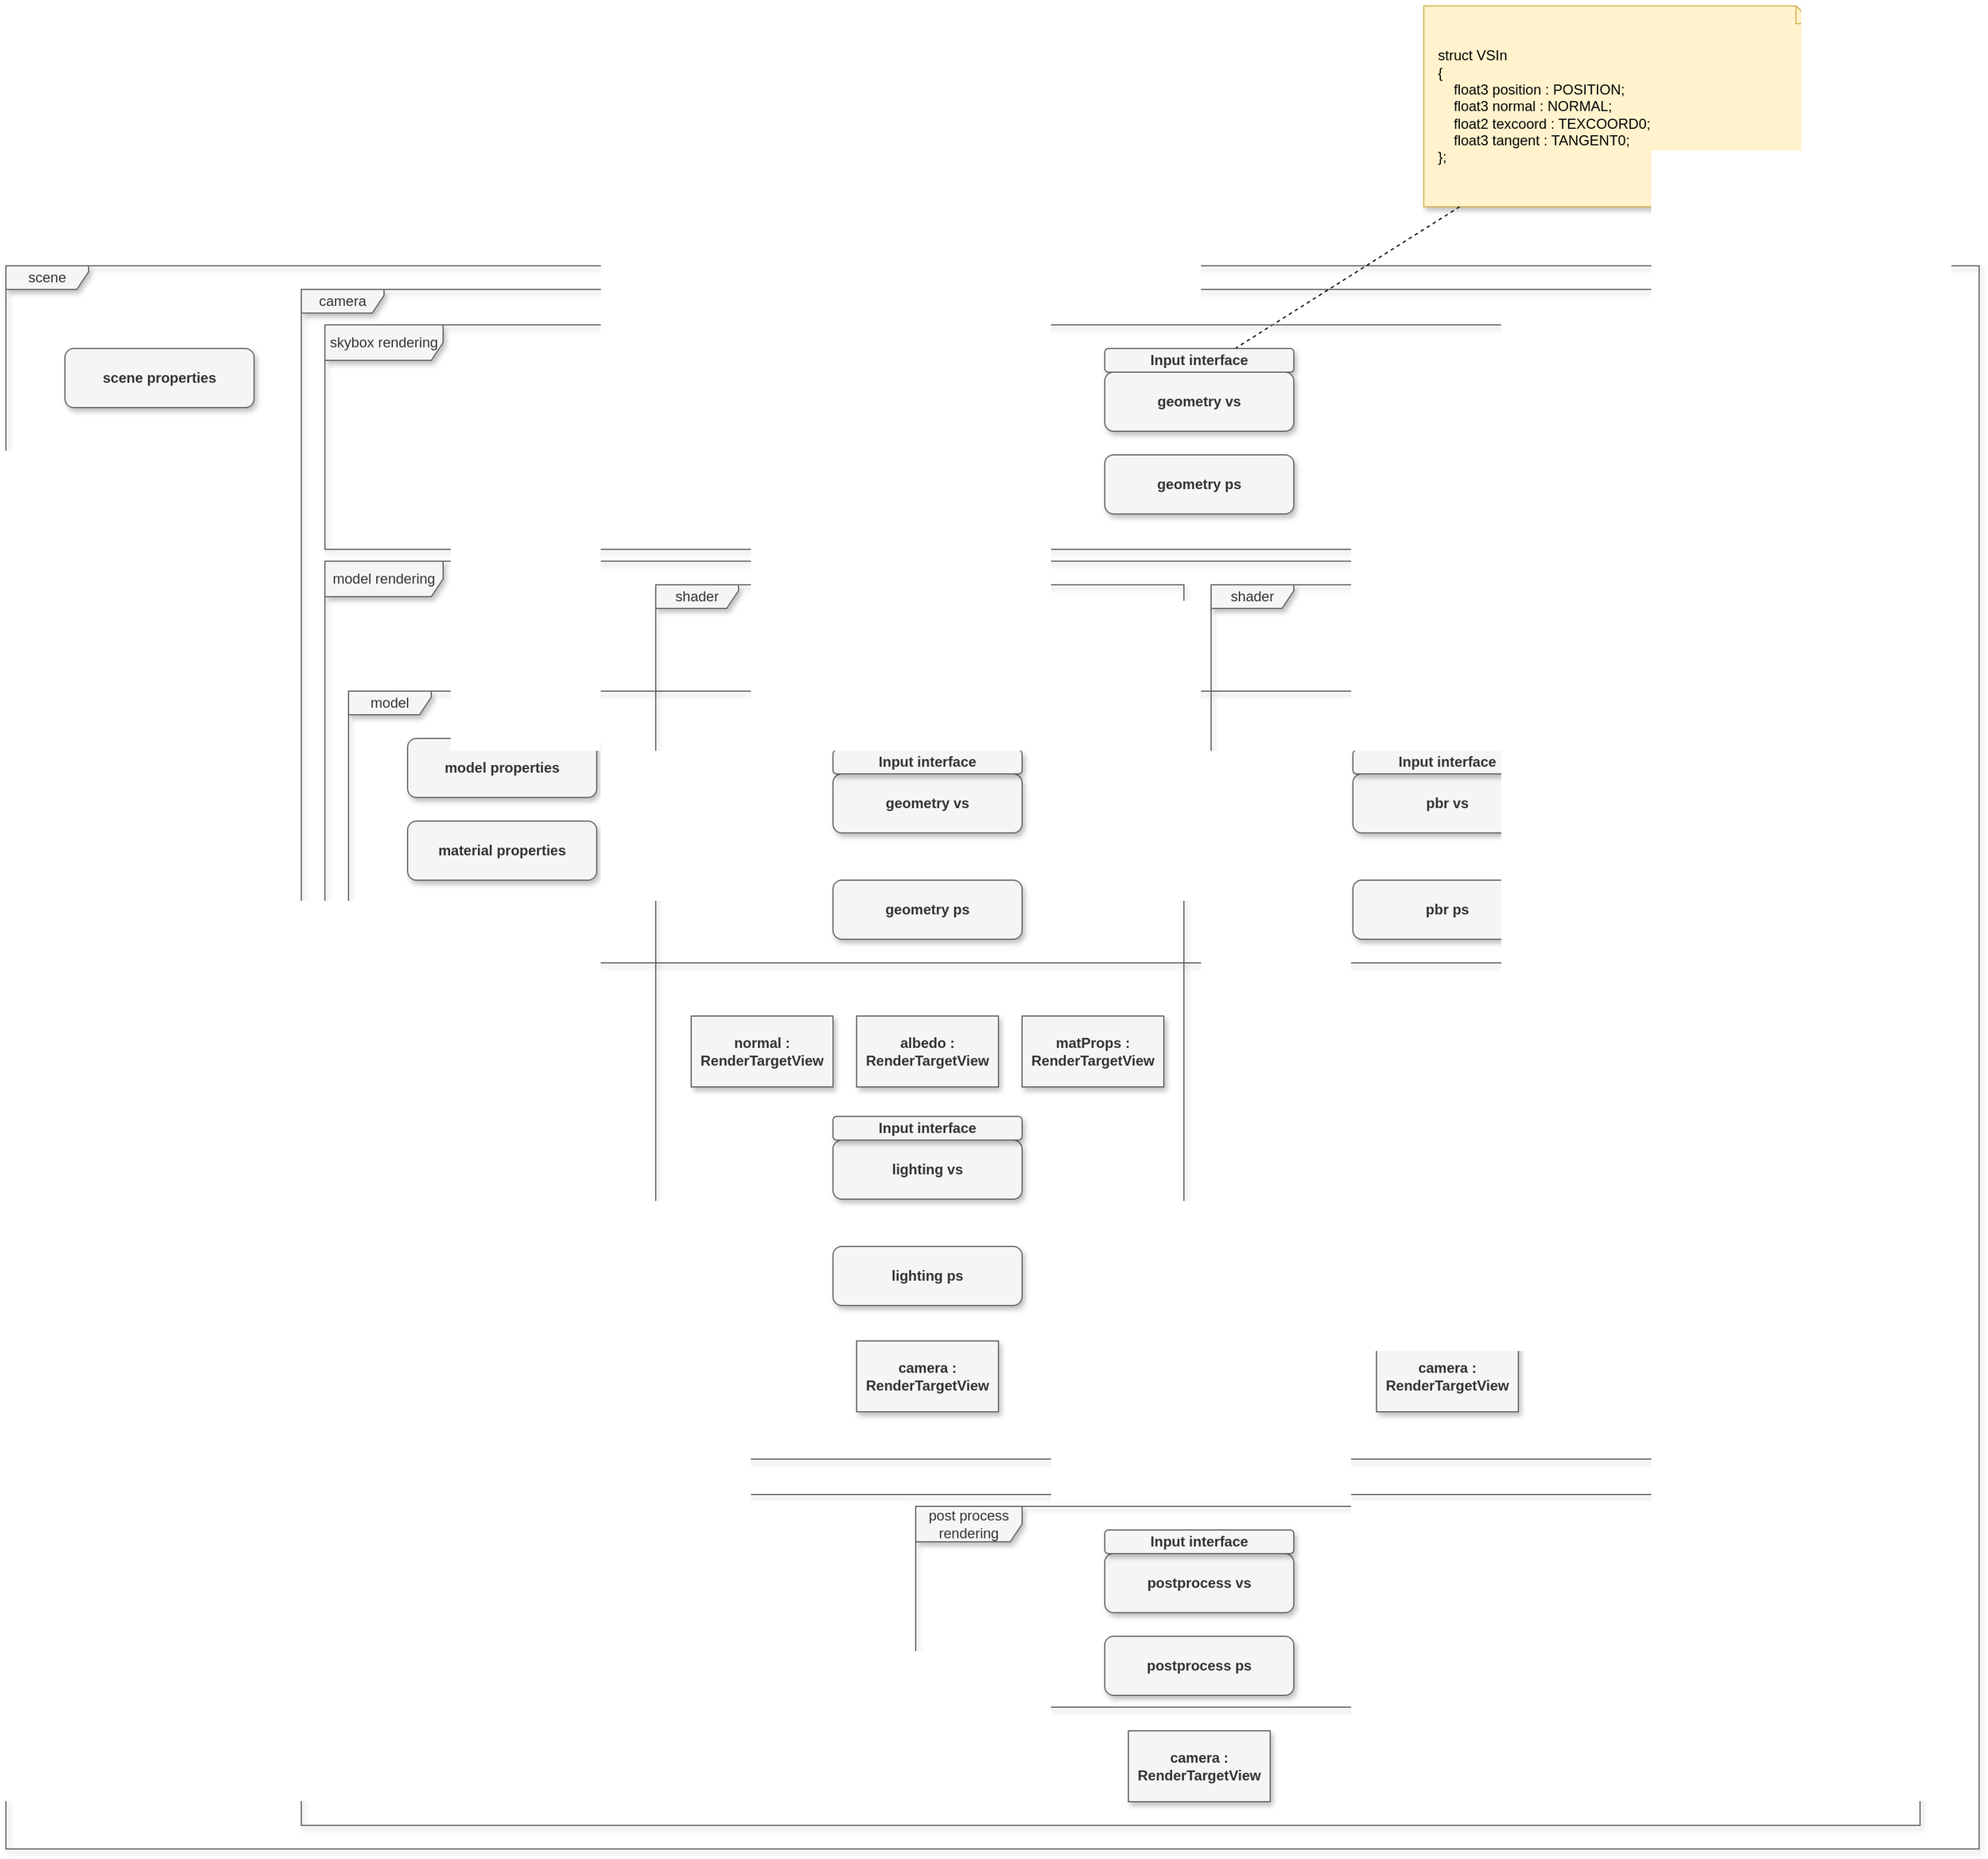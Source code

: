 <mxfile version="19.0.3" type="device" pages="4"><diagram id="YXgC-vT5CmJUhVq_S3-j" name="ページ1"><mxGraphModel dx="1769" dy="1906" grid="1" gridSize="10" guides="1" tooltips="1" connect="1" arrows="1" fold="1" page="1" pageScale="1" pageWidth="827" pageHeight="1169" math="0" shadow="0"><root><mxCell id="0"/><mxCell id="1" parent="0"/><mxCell id="s1_-4kvUL-8-VDjC4zSh-5" value="model rendering" style="shape=umlFrame;whiteSpace=wrap;html=1;shadow=1;fillColor=#f5f5f5;fontColor=#333333;strokeColor=#666666;width=100;height=30;" parent="1" vertex="1"><mxGeometry x="-380" y="170" width="1300" height="790" as="geometry"/></mxCell><mxCell id="RDP-sjqOX5ilSo5YV9NG-27" value="model" style="shape=umlFrame;whiteSpace=wrap;html=1;shadow=1;fillColor=#f5f5f5;fontColor=#333333;strokeColor=#666666;width=70;height=20;" parent="1" vertex="1"><mxGeometry x="-360" y="280" width="1240" height="230" as="geometry"/></mxCell><mxCell id="s1_-4kvUL-8-VDjC4zSh-1" value="shader" style="shape=umlFrame;whiteSpace=wrap;html=1;shadow=1;fillColor=#f5f5f5;fontColor=#333333;strokeColor=#666666;width=70;height=20;" parent="1" vertex="1"><mxGeometry x="-100" y="190" width="447" height="740" as="geometry"/></mxCell><mxCell id="s1_-4kvUL-8-VDjC4zSh-4" value="scene" style="shape=umlFrame;whiteSpace=wrap;html=1;shadow=1;fillColor=#f5f5f5;fontColor=#333333;strokeColor=#666666;width=70;height=20;" parent="1" vertex="1"><mxGeometry x="-650" y="-80" width="1670" height="1340" as="geometry"/></mxCell><mxCell id="s1_-4kvUL-8-VDjC4zSh-3" value="camera" style="shape=umlFrame;whiteSpace=wrap;html=1;shadow=1;fillColor=#f5f5f5;fontColor=#333333;strokeColor=#666666;width=70;height=20;" parent="1" vertex="1"><mxGeometry x="-400" y="-60" width="1370" height="1300" as="geometry"/></mxCell><mxCell id="s1_-4kvUL-8-VDjC4zSh-6" value="post process rendering" style="shape=umlFrame;whiteSpace=wrap;html=1;shadow=1;fillColor=#f5f5f5;fontColor=#333333;strokeColor=#666666;width=90;height=30;" parent="1" vertex="1"><mxGeometry x="120" y="970" width="500" height="170" as="geometry"/></mxCell><mxCell id="s1_-4kvUL-8-VDjC4zSh-2" value="shader" style="shape=umlFrame;whiteSpace=wrap;html=1;shadow=1;fillColor=#f5f5f5;fontColor=#333333;strokeColor=#666666;width=70;height=20;" parent="1" vertex="1"><mxGeometry x="370" y="190" width="447" height="740" as="geometry"/></mxCell><mxCell id="RDP-sjqOX5ilSo5YV9NG-2" value="&lt;div&gt;struct VSIn&lt;/div&gt;&lt;div&gt;{&lt;/div&gt;&lt;div&gt;&amp;nbsp; &amp;nbsp; float3 position : POSITION;&lt;/div&gt;&lt;div&gt;&amp;nbsp; &amp;nbsp; float3 normal : NORMAL;&lt;/div&gt;&lt;div&gt;&amp;nbsp; &amp;nbsp; float2 texcoord : TEXCOORD0;&lt;/div&gt;&lt;div&gt;&amp;nbsp; &amp;nbsp; float3 tangent : TANGENT0;&lt;/div&gt;&lt;div&gt;};&lt;/div&gt;" style="shape=note;size=15;align=left;spacingLeft=10;html=1;whiteSpace=wrap;shadow=1;fillColor=#fff2cc;strokeColor=#d6b656;" parent="1" vertex="1"><mxGeometry x="550" y="-300" width="330" height="170" as="geometry"/></mxCell><mxCell id="RDP-sjqOX5ilSo5YV9NG-3" value="" style="edgeStyle=none;endArrow=none;dashed=1;html=1;rounded=0;entryX=0.65;entryY=0.2;entryDx=0;entryDy=0;entryPerimeter=0;" parent="1" source="RDP-sjqOX5ilSo5YV9NG-2" target="s1_-4kvUL-8-VDjC4zSh-12" edge="1"><mxGeometry x="1" relative="1" as="geometry"><mxPoint x="1130" y="295" as="targetPoint"/></mxGeometry></mxCell><mxCell id="RDP-sjqOX5ilSo5YV9NG-6" value="geometry vs" style="shape=rect;html=1;rounded=1;whiteSpace=wrap;align=center;fillColor=#f5f5f5;fontColor=#333333;strokeColor=#666666;fontStyle=1;shadow=1;" parent="1" vertex="1"><mxGeometry x="50" y="350" width="160" height="50" as="geometry"/></mxCell><mxCell id="RDP-sjqOX5ilSo5YV9NG-7" value="geometry ps" style="shape=rect;html=1;rounded=1;whiteSpace=wrap;align=center;fillColor=#f5f5f5;fontColor=#333333;strokeColor=#666666;fontStyle=1;shadow=1;" parent="1" vertex="1"><mxGeometry x="50" y="440" width="160" height="50" as="geometry"/></mxCell><mxCell id="RDP-sjqOX5ilSo5YV9NG-9" value="normal : RenderTargetView" style="shape=rect;html=1;whiteSpace=wrap;align=center;shadow=1;fillColor=#f5f5f5;fontColor=#333333;strokeColor=#666666;fontStyle=1" parent="1" vertex="1"><mxGeometry x="-70" y="555" width="120" height="60" as="geometry"/></mxCell><mxCell id="RDP-sjqOX5ilSo5YV9NG-10" value="albedo : RenderTargetView" style="shape=rect;html=1;whiteSpace=wrap;align=center;shadow=1;fillColor=#f5f5f5;fontColor=#333333;strokeColor=#666666;fontStyle=1" parent="1" vertex="1"><mxGeometry x="70" y="555" width="120" height="60" as="geometry"/></mxCell><mxCell id="RDP-sjqOX5ilSo5YV9NG-11" value="matProps : RenderTargetView" style="shape=rect;html=1;whiteSpace=wrap;align=center;shadow=1;fillColor=#f5f5f5;fontColor=#333333;strokeColor=#666666;fontStyle=1" parent="1" vertex="1"><mxGeometry x="210" y="555" width="120" height="60" as="geometry"/></mxCell><mxCell id="RDP-sjqOX5ilSo5YV9NG-12" value="lighting vs" style="shape=rect;html=1;rounded=1;whiteSpace=wrap;align=center;fillColor=#f5f5f5;fontColor=#333333;strokeColor=#666666;fontStyle=1;shadow=1;" parent="1" vertex="1"><mxGeometry x="50" y="660" width="160" height="50" as="geometry"/></mxCell><mxCell id="RDP-sjqOX5ilSo5YV9NG-13" value="lighting ps" style="shape=rect;html=1;rounded=1;whiteSpace=wrap;align=center;fillColor=#f5f5f5;fontColor=#333333;strokeColor=#666666;fontStyle=1;shadow=1;" parent="1" vertex="1"><mxGeometry x="50" y="750" width="160" height="50" as="geometry"/></mxCell><mxCell id="RDP-sjqOX5ilSo5YV9NG-14" value="pbr vs" style="shape=rect;html=1;rounded=1;whiteSpace=wrap;align=center;fillColor=#f5f5f5;fontColor=#333333;strokeColor=#666666;fontStyle=1;shadow=1;" parent="1" vertex="1"><mxGeometry x="490" y="350" width="160" height="50" as="geometry"/></mxCell><mxCell id="RDP-sjqOX5ilSo5YV9NG-15" value="pbr ps" style="shape=rect;html=1;rounded=1;whiteSpace=wrap;align=center;fillColor=#f5f5f5;fontColor=#333333;strokeColor=#666666;fontStyle=1;shadow=1;" parent="1" vertex="1"><mxGeometry x="490" y="440" width="160" height="50" as="geometry"/></mxCell><mxCell id="RDP-sjqOX5ilSo5YV9NG-16" value="postprocess vs" style="shape=rect;html=1;rounded=1;whiteSpace=wrap;align=center;fillColor=#f5f5f5;fontColor=#333333;strokeColor=#666666;fontStyle=1;shadow=1;" parent="1" vertex="1"><mxGeometry x="280" y="1010" width="160" height="50" as="geometry"/></mxCell><mxCell id="RDP-sjqOX5ilSo5YV9NG-17" value="postprocess ps" style="shape=rect;html=1;rounded=1;whiteSpace=wrap;align=center;fillColor=#f5f5f5;fontColor=#333333;strokeColor=#666666;fontStyle=1;shadow=1;" parent="1" vertex="1"><mxGeometry x="280" y="1080" width="160" height="50" as="geometry"/></mxCell><mxCell id="RDP-sjqOX5ilSo5YV9NG-18" value="camera : RenderTargetView" style="shape=rect;html=1;whiteSpace=wrap;align=center;shadow=1;fillColor=#f5f5f5;fontColor=#333333;strokeColor=#666666;fontStyle=1" parent="1" vertex="1"><mxGeometry x="70" y="830" width="120" height="60" as="geometry"/></mxCell><mxCell id="RDP-sjqOX5ilSo5YV9NG-21" value="camera : RenderTargetView" style="shape=rect;html=1;whiteSpace=wrap;align=center;shadow=1;fillColor=#f5f5f5;fontColor=#333333;strokeColor=#666666;fontStyle=1" parent="1" vertex="1"><mxGeometry x="510" y="830" width="120" height="60" as="geometry"/></mxCell><mxCell id="RDP-sjqOX5ilSo5YV9NG-22" value="material properties" style="shape=rect;html=1;rounded=1;whiteSpace=wrap;align=center;fillColor=#f5f5f5;fontColor=#333333;strokeColor=#666666;fontStyle=1;shadow=1;" parent="1" vertex="1"><mxGeometry x="-310" y="390" width="160" height="50" as="geometry"/></mxCell><mxCell id="RDP-sjqOX5ilSo5YV9NG-25" value="scene properties" style="shape=rect;html=1;rounded=1;whiteSpace=wrap;align=center;fillColor=#f5f5f5;fontColor=#333333;strokeColor=#666666;fontStyle=1;shadow=1;" parent="1" vertex="1"><mxGeometry x="-600" y="-10" width="160" height="50" as="geometry"/></mxCell><mxCell id="RDP-sjqOX5ilSo5YV9NG-26" value="model properties" style="shape=rect;html=1;rounded=1;whiteSpace=wrap;align=center;fillColor=#f5f5f5;fontColor=#333333;strokeColor=#666666;fontStyle=1;shadow=1;" parent="1" vertex="1"><mxGeometry x="-310" y="320" width="160" height="50" as="geometry"/></mxCell><mxCell id="RDP-sjqOX5ilSo5YV9NG-28" value="camera : RenderTargetView" style="shape=rect;html=1;whiteSpace=wrap;align=center;shadow=1;fillColor=#f5f5f5;fontColor=#333333;strokeColor=#666666;fontStyle=1" parent="1" vertex="1"><mxGeometry x="300" y="1160" width="120" height="60" as="geometry"/></mxCell><mxCell id="s1_-4kvUL-8-VDjC4zSh-7" value="Input interface" style="shape=rect;html=1;rounded=1;whiteSpace=wrap;align=center;fillColor=#f5f5f5;fontColor=#333333;strokeColor=#666666;fontStyle=1;shadow=1;" parent="1" vertex="1"><mxGeometry x="50" y="330" width="160" height="20" as="geometry"/></mxCell><mxCell id="s1_-4kvUL-8-VDjC4zSh-8" value="Input interface" style="shape=rect;html=1;rounded=1;whiteSpace=wrap;align=center;fillColor=#f5f5f5;fontColor=#333333;strokeColor=#666666;fontStyle=1;shadow=1;" parent="1" vertex="1"><mxGeometry x="490" y="330" width="160" height="20" as="geometry"/></mxCell><mxCell id="s1_-4kvUL-8-VDjC4zSh-9" value="Input interface" style="shape=rect;html=1;rounded=1;whiteSpace=wrap;align=center;fillColor=#f5f5f5;fontColor=#333333;strokeColor=#666666;fontStyle=1;shadow=1;" parent="1" vertex="1"><mxGeometry x="50" y="640" width="160" height="20" as="geometry"/></mxCell><mxCell id="s1_-4kvUL-8-VDjC4zSh-10" value="Input interface" style="shape=rect;html=1;rounded=1;whiteSpace=wrap;align=center;fillColor=#f5f5f5;fontColor=#333333;strokeColor=#666666;fontStyle=1;shadow=1;" parent="1" vertex="1"><mxGeometry x="280" y="990" width="160" height="20" as="geometry"/></mxCell><mxCell id="s1_-4kvUL-8-VDjC4zSh-11" value="skybox rendering" style="shape=umlFrame;whiteSpace=wrap;html=1;shadow=1;fillColor=#f5f5f5;fontColor=#333333;strokeColor=#666666;width=100;height=30;" parent="1" vertex="1"><mxGeometry x="-380" y="-30" width="1300" height="190" as="geometry"/></mxCell><mxCell id="s1_-4kvUL-8-VDjC4zSh-12" value="Input interface" style="shape=rect;html=1;rounded=1;whiteSpace=wrap;align=center;fillColor=#f5f5f5;fontColor=#333333;strokeColor=#666666;fontStyle=1;shadow=1;" parent="1" vertex="1"><mxGeometry x="280" y="-10" width="160" height="20" as="geometry"/></mxCell><mxCell id="s1_-4kvUL-8-VDjC4zSh-13" value="geometry vs" style="shape=rect;html=1;rounded=1;whiteSpace=wrap;align=center;fillColor=#f5f5f5;fontColor=#333333;strokeColor=#666666;fontStyle=1;shadow=1;" parent="1" vertex="1"><mxGeometry x="280" y="10" width="160" height="50" as="geometry"/></mxCell><mxCell id="s1_-4kvUL-8-VDjC4zSh-14" value="geometry ps" style="shape=rect;html=1;rounded=1;whiteSpace=wrap;align=center;fillColor=#f5f5f5;fontColor=#333333;strokeColor=#666666;fontStyle=1;shadow=1;" parent="1" vertex="1"><mxGeometry x="280" y="80" width="160" height="50" as="geometry"/></mxCell></root></mxGraphModel></diagram><diagram id="eNa6T5AWLPvmEiPviDkh" name="ページ2"><mxGraphModel dx="1769" dy="737" grid="1" gridSize="10" guides="1" tooltips="1" connect="1" arrows="1" fold="1" page="1" pageScale="1" pageWidth="827" pageHeight="1169" math="0" shadow="0"><root><mxCell id="0"/><mxCell id="1" parent="0"/><mxCell id="f33VHewyYjSdojZ5BTiN-1" value="Material" style="html=1;fillColor=#f5f5f5;strokeColor=#666666;fontStyle=1;shadow=1;fontColor=#333333;" parent="1" vertex="1"><mxGeometry x="230" y="310" width="110" height="50" as="geometry"/></mxCell><mxCell id="f33VHewyYjSdojZ5BTiN-2" value="Material" style="html=1;fillColor=#f5f5f5;strokeColor=#666666;fontStyle=1;shadow=1;fontColor=#333333;" parent="1" vertex="1"><mxGeometry x="690" y="310" width="110" height="50" as="geometry"/></mxCell><mxCell id="f33VHewyYjSdojZ5BTiN-3" value="ShaderA" style="html=1;fillColor=#f5f5f5;strokeColor=#666666;fontStyle=1;shadow=1;fontColor=#333333;" parent="1" vertex="1"><mxGeometry x="330" y="380" width="110" height="50" as="geometry"/></mxCell><mxCell id="f33VHewyYjSdojZ5BTiN-4" value="ShaderB" style="html=1;fillColor=#f5f5f5;strokeColor=#666666;fontStyle=1;shadow=1;fontColor=#333333;" parent="1" vertex="1"><mxGeometry x="780" y="385" width="110" height="50" as="geometry"/></mxCell><mxCell id="f33VHewyYjSdojZ5BTiN-5" value="1" style="endArrow=open;html=1;endSize=12;startArrow=diamondThin;startSize=14;startFill=0;edgeStyle=elbowEdgeStyle;align=left;verticalAlign=bottom;rounded=0;" parent="1" source="f33VHewyYjSdojZ5BTiN-1" target="f33VHewyYjSdojZ5BTiN-3" edge="1"><mxGeometry x="-1" y="3" relative="1" as="geometry"><mxPoint x="330" y="380" as="sourcePoint"/><mxPoint x="490" y="380" as="targetPoint"/><Array as="points"><mxPoint x="290" y="370"/><mxPoint x="270" y="370"/></Array></mxGeometry></mxCell><mxCell id="f33VHewyYjSdojZ5BTiN-6" value="1" style="endArrow=open;html=1;endSize=12;startArrow=diamondThin;startSize=14;startFill=0;edgeStyle=elbowEdgeStyle;align=left;verticalAlign=bottom;rounded=0;" parent="1" source="f33VHewyYjSdojZ5BTiN-2" target="f33VHewyYjSdojZ5BTiN-4" edge="1"><mxGeometry x="-1" y="3" relative="1" as="geometry"><mxPoint x="550" y="385" as="sourcePoint"/><mxPoint x="710" y="405" as="targetPoint"/><Array as="points"><mxPoint x="750" y="365"/></Array></mxGeometry></mxCell><mxCell id="f33VHewyYjSdojZ5BTiN-7" value="MateriaTag1" style="html=1;fillColor=#f5f5f5;strokeColor=#666666;fontStyle=1;shadow=1;fontColor=#333333;" parent="1" vertex="1"><mxGeometry x="70" y="10" width="110" height="50" as="geometry"/></mxCell><mxCell id="f33VHewyYjSdojZ5BTiN-8" value="MateriaTag2" style="html=1;fillColor=#f5f5f5;strokeColor=#666666;fontStyle=1;shadow=1;fontColor=#333333;" parent="1" vertex="1"><mxGeometry x="270" y="10" width="110" height="50" as="geometry"/></mxCell><mxCell id="f33VHewyYjSdojZ5BTiN-9" value="MateriaTag3" style="html=1;fillColor=#f5f5f5;strokeColor=#666666;fontStyle=1;shadow=1;fontColor=#333333;" parent="1" vertex="1"><mxGeometry x="480" y="10" width="110" height="50" as="geometry"/></mxCell><mxCell id="f33VHewyYjSdojZ5BTiN-10" value="ShaderA" style="html=1;fillColor=#f5f5f5;strokeColor=#666666;fontStyle=1;shadow=1;fontColor=#333333;" parent="1" vertex="1"><mxGeometry x="-310" y="330" width="110" height="50" as="geometry"/></mxCell><mxCell id="f33VHewyYjSdojZ5BTiN-11" value="ShaderB" style="html=1;fillColor=#f5f5f5;strokeColor=#666666;fontStyle=1;shadow=1;fontColor=#333333;" parent="1" vertex="1"><mxGeometry x="-310" y="400" width="110" height="50" as="geometry"/></mxCell><mxCell id="f33VHewyYjSdojZ5BTiN-12" value="Active Shaders" style="text;html=1;align=center;verticalAlign=middle;resizable=0;points=[];autosize=1;strokeColor=none;fillColor=none;" parent="1" vertex="1"><mxGeometry x="-305" y="280" width="100" height="20" as="geometry"/></mxCell><mxCell id="f33VHewyYjSdojZ5BTiN-13" value="MeshRenderer" style="html=1;fillColor=#f5f5f5;strokeColor=#666666;fontStyle=1;shadow=1;fontColor=#333333;" parent="1" vertex="1"><mxGeometry x="230" y="195" width="110" height="50" as="geometry"/></mxCell><mxCell id="f33VHewyYjSdojZ5BTiN-14" value="MeshRenderer" style="html=1;fillColor=#f5f5f5;strokeColor=#666666;fontStyle=1;shadow=1;fontColor=#333333;" parent="1" vertex="1"><mxGeometry x="690" y="195" width="110" height="50" as="geometry"/></mxCell><mxCell id="f33VHewyYjSdojZ5BTiN-15" value="Material" style="html=1;fillColor=#f5f5f5;strokeColor=#666666;fontStyle=1;shadow=1;fontColor=#333333;" parent="1" vertex="1"><mxGeometry x="440" y="310" width="110" height="50" as="geometry"/></mxCell><mxCell id="f33VHewyYjSdojZ5BTiN-17" value="1" style="endArrow=open;html=1;endSize=12;startArrow=diamondThin;startSize=14;startFill=0;edgeStyle=elbowEdgeStyle;align=left;verticalAlign=bottom;rounded=0;" parent="1" source="f33VHewyYjSdojZ5BTiN-15" target="f33VHewyYjSdojZ5BTiN-3" edge="1"><mxGeometry x="-1" y="3" relative="1" as="geometry"><mxPoint x="560" y="380" as="sourcePoint"/><mxPoint x="540" y="405" as="targetPoint"/><Array as="points"><mxPoint x="500" y="370"/></Array></mxGeometry></mxCell><mxCell id="f33VHewyYjSdojZ5BTiN-18" value="MeshRenderer" style="html=1;fillColor=#f5f5f5;strokeColor=#666666;fontStyle=1;shadow=1;fontColor=#333333;" parent="1" vertex="1"><mxGeometry x="440" y="195" width="110" height="50" as="geometry"/></mxCell><mxCell id="f33VHewyYjSdojZ5BTiN-19" value="1" style="endArrow=open;html=1;endSize=12;startArrow=diamondThin;startSize=14;startFill=0;edgeStyle=elbowEdgeStyle;align=left;verticalAlign=bottom;rounded=0;" parent="1" source="f33VHewyYjSdojZ5BTiN-13" target="f33VHewyYjSdojZ5BTiN-1" edge="1"><mxGeometry x="-1" y="3" relative="1" as="geometry"><mxPoint x="300" y="370" as="sourcePoint"/><mxPoint x="340" y="415" as="targetPoint"/></mxGeometry></mxCell><mxCell id="f33VHewyYjSdojZ5BTiN-20" value="1" style="endArrow=open;html=1;endSize=12;startArrow=diamondThin;startSize=14;startFill=0;edgeStyle=elbowEdgeStyle;align=left;verticalAlign=bottom;rounded=0;" parent="1" source="f33VHewyYjSdojZ5BTiN-18" target="f33VHewyYjSdojZ5BTiN-15" edge="1"><mxGeometry x="-1" y="3" relative="1" as="geometry"><mxPoint x="270" y="250" as="sourcePoint"/><mxPoint x="270" y="320" as="targetPoint"/></mxGeometry></mxCell><mxCell id="f33VHewyYjSdojZ5BTiN-21" value="1" style="endArrow=open;html=1;endSize=12;startArrow=diamondThin;startSize=14;startFill=0;edgeStyle=elbowEdgeStyle;align=left;verticalAlign=bottom;rounded=0;" parent="1" source="f33VHewyYjSdojZ5BTiN-14" target="f33VHewyYjSdojZ5BTiN-2" edge="1"><mxGeometry x="-1" y="3" relative="1" as="geometry"><mxPoint x="505" y="250" as="sourcePoint"/><mxPoint x="505" y="320" as="targetPoint"/></mxGeometry></mxCell><mxCell id="f33VHewyYjSdojZ5BTiN-22" value="Material" style="html=1;fillColor=#f5f5f5;strokeColor=#666666;fontStyle=1;shadow=1;fontColor=#333333;" parent="1" vertex="1"><mxGeometry x="20" y="310" width="110" height="50" as="geometry"/></mxCell><mxCell id="f33VHewyYjSdojZ5BTiN-24" value="1" style="endArrow=open;html=1;endSize=12;startArrow=diamondThin;startSize=14;startFill=0;edgeStyle=elbowEdgeStyle;align=left;verticalAlign=bottom;rounded=0;" parent="1" source="f33VHewyYjSdojZ5BTiN-22" target="f33VHewyYjSdojZ5BTiN-3" edge="1"><mxGeometry x="-1" y="3" relative="1" as="geometry"><mxPoint x="120" y="380" as="sourcePoint"/><mxPoint x="120" y="405" as="targetPoint"/><Array as="points"><mxPoint x="80" y="370"/><mxPoint x="60" y="370"/></Array></mxGeometry></mxCell><mxCell id="f33VHewyYjSdojZ5BTiN-25" value="ImageRenderer" style="html=1;fillColor=#f5f5f5;strokeColor=#666666;fontStyle=1;shadow=1;fontColor=#333333;" parent="1" vertex="1"><mxGeometry x="20" y="195" width="110" height="50" as="geometry"/></mxCell><mxCell id="f33VHewyYjSdojZ5BTiN-26" value="1" style="endArrow=open;html=1;endSize=12;startArrow=diamondThin;startSize=14;startFill=0;edgeStyle=elbowEdgeStyle;align=left;verticalAlign=bottom;rounded=0;" parent="1" source="f33VHewyYjSdojZ5BTiN-25" target="f33VHewyYjSdojZ5BTiN-22" edge="1"><mxGeometry x="-1" y="3" relative="1" as="geometry"><mxPoint x="90" y="370" as="sourcePoint"/><mxPoint x="130" y="415" as="targetPoint"/></mxGeometry></mxCell></root></mxGraphModel></diagram><diagram id="PAdnaMgHmrjmV-zZWKQd" name="ページ3"><mxGraphModel dx="942" dy="737" grid="1" gridSize="10" guides="1" tooltips="1" connect="1" arrows="1" fold="1" page="1" pageScale="1" pageWidth="827" pageHeight="1169" math="0" shadow="0"><root><mxCell id="0"/><mxCell id="1" parent="0"/><mxCell id="fSWCymY4zTmtZZPEPuUE-1" value="Frame buffer" style="html=1;fillColor=#f5f5f5;strokeColor=#666666;fontStyle=1;shadow=1;fontColor=#333333;" parent="1" vertex="1"><mxGeometry x="410" y="840" width="110" height="50" as="geometry"/></mxCell><mxCell id="pGbomY2hmlQlcbQTVbRU-4" style="edgeStyle=orthogonalEdgeStyle;rounded=0;orthogonalLoop=1;jettySize=auto;html=1;endArrow=open;endFill=0;" parent="1" source="fSWCymY4zTmtZZPEPuUE-2" target="pGbomY2hmlQlcbQTVbRU-3" edge="1"><mxGeometry relative="1" as="geometry"/></mxCell><mxCell id="fSWCymY4zTmtZZPEPuUE-2" value="screen" style="html=1;fillColor=#f5f5f5;strokeColor=#666666;fontStyle=1;shadow=1;fontColor=#333333;" parent="1" vertex="1"><mxGeometry x="410" y="260" width="110" height="50" as="geometry"/></mxCell><mxCell id="pGbomY2hmlQlcbQTVbRU-2" style="edgeStyle=orthogonalEdgeStyle;rounded=0;orthogonalLoop=1;jettySize=auto;html=1;endArrow=open;endFill=0;" parent="1" source="fSWCymY4zTmtZZPEPuUE-3" target="fSWCymY4zTmtZZPEPuUE-2" edge="1"><mxGeometry relative="1" as="geometry"/></mxCell><mxCell id="fSWCymY4zTmtZZPEPuUE-3" value="Model shader" style="shape=rect;html=1;rounded=1;whiteSpace=wrap;align=center;" parent="1" vertex="1"><mxGeometry x="400" y="90" width="130" height="50" as="geometry"/></mxCell><mxCell id="pGbomY2hmlQlcbQTVbRU-5" style="edgeStyle=orthogonalEdgeStyle;rounded=0;orthogonalLoop=1;jettySize=auto;html=1;endArrow=open;endFill=0;startArrow=none;" parent="1" source="pGbomY2hmlQlcbQTVbRU-6" target="fSWCymY4zTmtZZPEPuUE-1" edge="1"><mxGeometry relative="1" as="geometry"/></mxCell><mxCell id="pGbomY2hmlQlcbQTVbRU-10" style="edgeStyle=orthogonalEdgeStyle;rounded=0;orthogonalLoop=1;jettySize=auto;html=1;endArrow=open;endFill=0;" parent="1" source="pGbomY2hmlQlcbQTVbRU-3" target="pGbomY2hmlQlcbQTVbRU-7" edge="1"><mxGeometry relative="1" as="geometry"/></mxCell><mxCell id="pGbomY2hmlQlcbQTVbRU-3" value="Post process A" style="shape=rect;html=1;rounded=1;whiteSpace=wrap;align=center;" parent="1" vertex="1"><mxGeometry x="400" y="340" width="130" height="50" as="geometry"/></mxCell><mxCell id="pGbomY2hmlQlcbQTVbRU-9" value="" style="edgeStyle=orthogonalEdgeStyle;rounded=0;orthogonalLoop=1;jettySize=auto;html=1;endArrow=open;endFill=0;" parent="1" source="pGbomY2hmlQlcbQTVbRU-7" target="pGbomY2hmlQlcbQTVbRU-11" edge="1"><mxGeometry relative="1" as="geometry"/></mxCell><mxCell id="pGbomY2hmlQlcbQTVbRU-7" value="screen_back" style="html=1;fillColor=#f5f5f5;strokeColor=#666666;fontStyle=1;shadow=1;fontColor=#333333;" parent="1" vertex="1"><mxGeometry x="410" y="420" width="110" height="50" as="geometry"/></mxCell><mxCell id="pGbomY2hmlQlcbQTVbRU-6" value="Post process B" style="shape=rect;html=1;rounded=1;whiteSpace=wrap;align=center;" parent="1" vertex="1"><mxGeometry x="400" y="655" width="130" height="50" as="geometry"/></mxCell><mxCell id="pGbomY2hmlQlcbQTVbRU-24" style="edgeStyle=orthogonalEdgeStyle;rounded=0;orthogonalLoop=1;jettySize=auto;html=1;endArrow=open;endFill=0;" parent="1" source="pGbomY2hmlQlcbQTVbRU-11" target="pGbomY2hmlQlcbQTVbRU-19" edge="1"><mxGeometry relative="1" as="geometry"/></mxCell><mxCell id="pGbomY2hmlQlcbQTVbRU-11" value="Swap screen buffer" style="shape=rect;html=1;rounded=1;whiteSpace=wrap;align=center;" parent="1" vertex="1"><mxGeometry x="320" y="500" width="290" height="30" as="geometry"/></mxCell><mxCell id="pGbomY2hmlQlcbQTVbRU-15" style="edgeStyle=orthogonalEdgeStyle;rounded=0;orthogonalLoop=1;jettySize=auto;html=1;endArrow=diamondThin;endFill=0;" parent="1" source="pGbomY2hmlQlcbQTVbRU-14" target="fSWCymY4zTmtZZPEPuUE-2" edge="1"><mxGeometry relative="1" as="geometry"/></mxCell><mxCell id="pGbomY2hmlQlcbQTVbRU-14" value="Off-screen buffer A" style="html=1;fillColor=#f5f5f5;strokeColor=#666666;fontStyle=1;shadow=1;fontColor=#333333;" parent="1" vertex="1"><mxGeometry x="220" y="260" width="110" height="50" as="geometry"/></mxCell><mxCell id="pGbomY2hmlQlcbQTVbRU-17" style="edgeStyle=orthogonalEdgeStyle;rounded=0;orthogonalLoop=1;jettySize=auto;html=1;endArrow=diamondThin;endFill=0;" parent="1" source="pGbomY2hmlQlcbQTVbRU-16" target="pGbomY2hmlQlcbQTVbRU-7" edge="1"><mxGeometry relative="1" as="geometry"/></mxCell><mxCell id="pGbomY2hmlQlcbQTVbRU-16" value="Off-screen buffer B" style="html=1;fillColor=#f5f5f5;strokeColor=#666666;fontStyle=1;shadow=1;fontColor=#333333;" parent="1" vertex="1"><mxGeometry x="220" y="420" width="110" height="50" as="geometry"/></mxCell><mxCell id="pGbomY2hmlQlcbQTVbRU-18" value="screen_back" style="html=1;fillColor=#f5f5f5;strokeColor=#666666;fontStyle=1;shadow=1;fontColor=#333333;" parent="1" vertex="1"><mxGeometry x="410" y="720" width="110" height="50" as="geometry"/></mxCell><mxCell id="pGbomY2hmlQlcbQTVbRU-19" value="screen" style="html=1;fillColor=#f5f5f5;strokeColor=#666666;fontStyle=1;shadow=1;fontColor=#333333;" parent="1" vertex="1"><mxGeometry x="410" y="590" width="110" height="50" as="geometry"/></mxCell><mxCell id="pGbomY2hmlQlcbQTVbRU-20" style="edgeStyle=orthogonalEdgeStyle;rounded=0;orthogonalLoop=1;jettySize=auto;html=1;endArrow=diamondThin;endFill=0;" parent="1" source="pGbomY2hmlQlcbQTVbRU-21" target="pGbomY2hmlQlcbQTVbRU-18" edge="1"><mxGeometry relative="1" as="geometry"><mxPoint x="380" y="745" as="targetPoint"/></mxGeometry></mxCell><mxCell id="pGbomY2hmlQlcbQTVbRU-21" value="Off-screen buffer A" style="html=1;fillColor=#f5f5f5;strokeColor=#666666;fontStyle=1;shadow=1;fontColor=#333333;" parent="1" vertex="1"><mxGeometry x="220" y="720" width="110" height="50" as="geometry"/></mxCell><mxCell id="pGbomY2hmlQlcbQTVbRU-22" style="edgeStyle=orthogonalEdgeStyle;rounded=0;orthogonalLoop=1;jettySize=auto;html=1;endArrow=diamondThin;endFill=0;" parent="1" source="pGbomY2hmlQlcbQTVbRU-23" target="pGbomY2hmlQlcbQTVbRU-19" edge="1"><mxGeometry relative="1" as="geometry"><mxPoint x="400" y="615" as="targetPoint"/></mxGeometry></mxCell><mxCell id="pGbomY2hmlQlcbQTVbRU-23" value="Off-screen buffer B" style="html=1;fillColor=#f5f5f5;strokeColor=#666666;fontStyle=1;shadow=1;fontColor=#333333;" parent="1" vertex="1"><mxGeometry x="220" y="590" width="110" height="50" as="geometry"/></mxCell></root></mxGraphModel></diagram><diagram name="ページ3のコピー" id="jt4YPfhrawuEMM1RGwDI"><mxGraphModel dx="942" dy="737" grid="1" gridSize="10" guides="1" tooltips="1" connect="1" arrows="1" fold="1" page="1" pageScale="1" pageWidth="827" pageHeight="1169" math="0" shadow="0"><root><mxCell id="LvvPpTbVZtTAp4iSjmx7-0"/><mxCell id="LvvPpTbVZtTAp4iSjmx7-1" parent="LvvPpTbVZtTAp4iSjmx7-0"/><mxCell id="3wfN7f9XLVA_oFcl-G1g-17" value="Blur" style="shape=umlFrame;whiteSpace=wrap;html=1;shadow=1;fillColor=#f5f5f5;fontColor=#333333;strokeColor=#666666;width=50;height=20;" vertex="1" parent="LvvPpTbVZtTAp4iSjmx7-1"><mxGeometry x="335" y="730" width="260" height="370" as="geometry"/></mxCell><mxCell id="3wfN7f9XLVA_oFcl-G1g-10" value="Blur" style="shape=umlFrame;whiteSpace=wrap;html=1;shadow=1;fillColor=#f5f5f5;fontColor=#333333;strokeColor=#666666;width=50;height=20;" vertex="1" parent="LvvPpTbVZtTAp4iSjmx7-1"><mxGeometry x="335" y="340" width="260" height="370" as="geometry"/></mxCell><mxCell id="LvvPpTbVZtTAp4iSjmx7-3" style="edgeStyle=orthogonalEdgeStyle;rounded=0;orthogonalLoop=1;jettySize=auto;html=1;endArrow=open;endFill=0;" edge="1" parent="LvvPpTbVZtTAp4iSjmx7-1" source="LvvPpTbVZtTAp4iSjmx7-4" target="LvvPpTbVZtTAp4iSjmx7-9"><mxGeometry relative="1" as="geometry"/></mxCell><mxCell id="LvvPpTbVZtTAp4iSjmx7-4" value="screen" style="html=1;fillColor=#f5f5f5;strokeColor=#666666;fontStyle=1;shadow=1;fontColor=#333333;" vertex="1" parent="LvvPpTbVZtTAp4iSjmx7-1"><mxGeometry x="410" y="140" width="110" height="50" as="geometry"/></mxCell><mxCell id="LvvPpTbVZtTAp4iSjmx7-8" style="edgeStyle=orthogonalEdgeStyle;rounded=0;orthogonalLoop=1;jettySize=auto;html=1;endArrow=open;endFill=0;" edge="1" parent="LvvPpTbVZtTAp4iSjmx7-1" source="LvvPpTbVZtTAp4iSjmx7-9" target="LvvPpTbVZtTAp4iSjmx7-11"><mxGeometry relative="1" as="geometry"/></mxCell><mxCell id="LvvPpTbVZtTAp4iSjmx7-9" value="Extract brightness" style="shape=rect;html=1;rounded=1;whiteSpace=wrap;align=center;" vertex="1" parent="LvvPpTbVZtTAp4iSjmx7-1"><mxGeometry x="400" y="260" width="130" height="50" as="geometry"/></mxCell><mxCell id="3wfN7f9XLVA_oFcl-G1g-1" style="edgeStyle=orthogonalEdgeStyle;rounded=0;orthogonalLoop=1;jettySize=auto;html=1;endArrow=open;endFill=0;" edge="1" parent="LvvPpTbVZtTAp4iSjmx7-1" source="LvvPpTbVZtTAp4iSjmx7-11" target="3wfN7f9XLVA_oFcl-G1g-0"><mxGeometry relative="1" as="geometry"/></mxCell><mxCell id="LvvPpTbVZtTAp4iSjmx7-11" value="brightnessA" style="html=1;fillColor=#f5f5f5;strokeColor=#666666;fontStyle=1;shadow=1;fontColor=#333333;" vertex="1" parent="LvvPpTbVZtTAp4iSjmx7-1"><mxGeometry x="410" y="360" width="110" height="50" as="geometry"/></mxCell><mxCell id="3wfN7f9XLVA_oFcl-G1g-5" style="edgeStyle=orthogonalEdgeStyle;rounded=0;orthogonalLoop=1;jettySize=auto;html=1;endArrow=open;endFill=0;" edge="1" parent="LvvPpTbVZtTAp4iSjmx7-1" source="3wfN7f9XLVA_oFcl-G1g-0" target="3wfN7f9XLVA_oFcl-G1g-2"><mxGeometry relative="1" as="geometry"/></mxCell><mxCell id="3wfN7f9XLVA_oFcl-G1g-0" value="Blur H" style="shape=rect;html=1;rounded=1;whiteSpace=wrap;align=center;" vertex="1" parent="LvvPpTbVZtTAp4iSjmx7-1"><mxGeometry x="400" y="460" width="130" height="50" as="geometry"/></mxCell><mxCell id="3wfN7f9XLVA_oFcl-G1g-4" style="edgeStyle=orthogonalEdgeStyle;rounded=0;orthogonalLoop=1;jettySize=auto;html=1;endArrow=open;endFill=0;" edge="1" parent="LvvPpTbVZtTAp4iSjmx7-1" source="3wfN7f9XLVA_oFcl-G1g-2" target="3wfN7f9XLVA_oFcl-G1g-3"><mxGeometry relative="1" as="geometry"/></mxCell><mxCell id="3wfN7f9XLVA_oFcl-G1g-2" value="brightnessB" style="html=1;fillColor=#f5f5f5;strokeColor=#666666;fontStyle=1;shadow=1;fontColor=#333333;" vertex="1" parent="LvvPpTbVZtTAp4iSjmx7-1"><mxGeometry x="410" y="550" width="110" height="50" as="geometry"/></mxCell><mxCell id="3wfN7f9XLVA_oFcl-G1g-7" style="edgeStyle=orthogonalEdgeStyle;rounded=0;orthogonalLoop=1;jettySize=auto;html=1;endArrow=open;endFill=0;" edge="1" parent="LvvPpTbVZtTAp4iSjmx7-1" source="3wfN7f9XLVA_oFcl-G1g-3" target="3wfN7f9XLVA_oFcl-G1g-6"><mxGeometry relative="1" as="geometry"/></mxCell><mxCell id="3wfN7f9XLVA_oFcl-G1g-3" value="Blur V" style="shape=rect;html=1;rounded=1;whiteSpace=wrap;align=center;" vertex="1" parent="LvvPpTbVZtTAp4iSjmx7-1"><mxGeometry x="400" y="640" width="130" height="50" as="geometry"/></mxCell><mxCell id="3wfN7f9XLVA_oFcl-G1g-9" style="edgeStyle=orthogonalEdgeStyle;rounded=0;orthogonalLoop=1;jettySize=auto;html=1;endArrow=open;endFill=0;" edge="1" parent="LvvPpTbVZtTAp4iSjmx7-1" source="3wfN7f9XLVA_oFcl-G1g-6" target="3wfN7f9XLVA_oFcl-G1g-8"><mxGeometry relative="1" as="geometry"/></mxCell><mxCell id="3wfN7f9XLVA_oFcl-G1g-6" value="brightnessA" style="html=1;fillColor=#f5f5f5;strokeColor=#666666;fontStyle=1;shadow=1;fontColor=#333333;" vertex="1" parent="LvvPpTbVZtTAp4iSjmx7-1"><mxGeometry x="410" y="770" width="110" height="50" as="geometry"/></mxCell><mxCell id="3wfN7f9XLVA_oFcl-G1g-14" style="edgeStyle=orthogonalEdgeStyle;rounded=0;orthogonalLoop=1;jettySize=auto;html=1;endArrow=open;endFill=0;" edge="1" parent="LvvPpTbVZtTAp4iSjmx7-1" source="3wfN7f9XLVA_oFcl-G1g-8" target="3wfN7f9XLVA_oFcl-G1g-11"><mxGeometry relative="1" as="geometry"/></mxCell><mxCell id="3wfN7f9XLVA_oFcl-G1g-8" value="Blur H" style="shape=rect;html=1;rounded=1;whiteSpace=wrap;align=center;" vertex="1" parent="LvvPpTbVZtTAp4iSjmx7-1"><mxGeometry x="400" y="850" width="130" height="50" as="geometry"/></mxCell><mxCell id="3wfN7f9XLVA_oFcl-G1g-15" style="edgeStyle=orthogonalEdgeStyle;rounded=0;orthogonalLoop=1;jettySize=auto;html=1;endArrow=open;endFill=0;" edge="1" parent="LvvPpTbVZtTAp4iSjmx7-1" source="3wfN7f9XLVA_oFcl-G1g-11" target="3wfN7f9XLVA_oFcl-G1g-12"><mxGeometry relative="1" as="geometry"/></mxCell><mxCell id="3wfN7f9XLVA_oFcl-G1g-11" value="brightnessB" style="html=1;fillColor=#f5f5f5;strokeColor=#666666;fontStyle=1;shadow=1;fontColor=#333333;" vertex="1" parent="LvvPpTbVZtTAp4iSjmx7-1"><mxGeometry x="410" y="930" width="110" height="50" as="geometry"/></mxCell><mxCell id="3wfN7f9XLVA_oFcl-G1g-16" style="edgeStyle=orthogonalEdgeStyle;rounded=0;orthogonalLoop=1;jettySize=auto;html=1;endArrow=open;endFill=0;" edge="1" parent="LvvPpTbVZtTAp4iSjmx7-1" source="3wfN7f9XLVA_oFcl-G1g-12" target="3wfN7f9XLVA_oFcl-G1g-13"><mxGeometry relative="1" as="geometry"/></mxCell><mxCell id="3wfN7f9XLVA_oFcl-G1g-12" value="Blur V" style="shape=rect;html=1;rounded=1;whiteSpace=wrap;align=center;" vertex="1" parent="LvvPpTbVZtTAp4iSjmx7-1"><mxGeometry x="400" y="1010" width="130" height="50" as="geometry"/></mxCell><mxCell id="3wfN7f9XLVA_oFcl-G1g-20" style="edgeStyle=orthogonalEdgeStyle;rounded=0;orthogonalLoop=1;jettySize=auto;html=1;endArrow=open;endFill=0;" edge="1" parent="LvvPpTbVZtTAp4iSjmx7-1" source="3wfN7f9XLVA_oFcl-G1g-13" target="3wfN7f9XLVA_oFcl-G1g-19"><mxGeometry relative="1" as="geometry"/></mxCell><mxCell id="3wfN7f9XLVA_oFcl-G1g-13" value="brightnessA" style="html=1;fillColor=#f5f5f5;strokeColor=#666666;fontStyle=1;shadow=1;fontColor=#333333;" vertex="1" parent="LvvPpTbVZtTAp4iSjmx7-1"><mxGeometry x="410" y="1130" width="110" height="50" as="geometry"/></mxCell><mxCell id="3wfN7f9XLVA_oFcl-G1g-21" style="edgeStyle=orthogonalEdgeStyle;rounded=0;orthogonalLoop=1;jettySize=auto;html=1;endArrow=open;endFill=0;" edge="1" parent="LvvPpTbVZtTAp4iSjmx7-1" source="3wfN7f9XLVA_oFcl-G1g-18" target="3wfN7f9XLVA_oFcl-G1g-19"><mxGeometry relative="1" as="geometry"><Array as="points"><mxPoint x="235" y="1285"/></Array></mxGeometry></mxCell><mxCell id="3wfN7f9XLVA_oFcl-G1g-18" value="screen" style="html=1;fillColor=#f5f5f5;strokeColor=#666666;fontStyle=1;shadow=1;fontColor=#333333;" vertex="1" parent="LvvPpTbVZtTAp4iSjmx7-1"><mxGeometry x="180" y="1130" width="110" height="50" as="geometry"/></mxCell><mxCell id="3wfN7f9XLVA_oFcl-G1g-22" style="edgeStyle=orthogonalEdgeStyle;rounded=0;orthogonalLoop=1;jettySize=auto;html=1;endArrow=open;endFill=0;entryX=0.5;entryY=0;entryDx=0;entryDy=0;" edge="1" parent="LvvPpTbVZtTAp4iSjmx7-1" source="3wfN7f9XLVA_oFcl-G1g-19" target="3wfN7f9XLVA_oFcl-G1g-23"><mxGeometry relative="1" as="geometry"><mxPoint x="465" y="1380" as="targetPoint"/></mxGeometry></mxCell><mxCell id="3wfN7f9XLVA_oFcl-G1g-19" value="Combine" style="shape=rect;html=1;rounded=1;whiteSpace=wrap;align=center;" vertex="1" parent="LvvPpTbVZtTAp4iSjmx7-1"><mxGeometry x="400" y="1260" width="130" height="50" as="geometry"/></mxCell><mxCell id="3wfN7f9XLVA_oFcl-G1g-23" value="Target" style="html=1;fillColor=#f5f5f5;strokeColor=#666666;fontStyle=1;shadow=1;fontColor=#333333;" vertex="1" parent="LvvPpTbVZtTAp4iSjmx7-1"><mxGeometry x="410" y="1370" width="110" height="50" as="geometry"/></mxCell></root></mxGraphModel></diagram></mxfile>